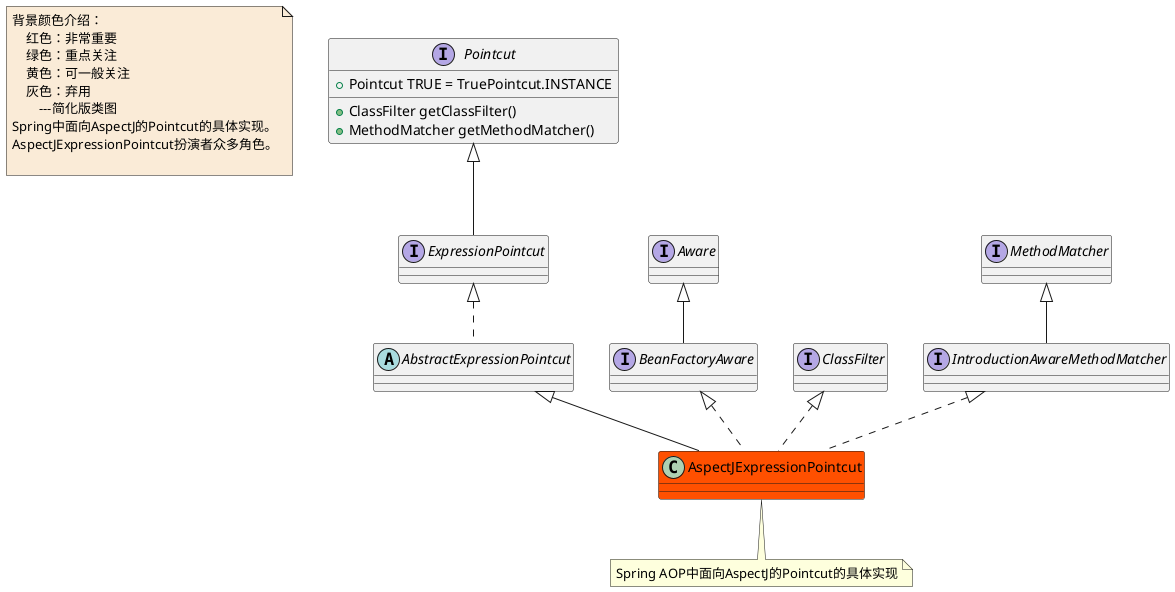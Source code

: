 @startuml

note  as N1 #FAEBD7
    背景颜色介绍：
        红色：非常重要
        绿色：重点关注
        黄色：可一般关注
        灰色：弃用
            ---简化版类图
    Spring中面向AspectJ的Pointcut的具体实现。
    AspectJExpressionPointcut扮演者众多角色。

end note

class AspectJExpressionPointcut #FF5000
note bottom : Spring AOP中面向AspectJ的Pointcut的具体实现
interface Pointcut
Pointcut : +ClassFilter getClassFilter()
Pointcut : +MethodMatcher getMethodMatcher()
Pointcut : +Pointcut TRUE = TruePointcut.INSTANCE
abstract class AbstractExpressionPointcut
interface ExpressionPointcut

interface Aware
interface BeanFactoryAware

interface ClassFilter

interface MethodMatcher
interface IntroductionAwareMethodMatcher

AbstractExpressionPointcut <|-- AspectJExpressionPointcut

Aware <|-- BeanFactoryAware

BeanFactoryAware <|.. AspectJExpressionPointcut

ClassFilter <|.. AspectJExpressionPointcut

ExpressionPointcut <|.. AbstractExpressionPointcut

IntroductionAwareMethodMatcher <|.. AspectJExpressionPointcut

MethodMatcher <|-- IntroductionAwareMethodMatcher

Pointcut <|-- ExpressionPointcut




@enduml